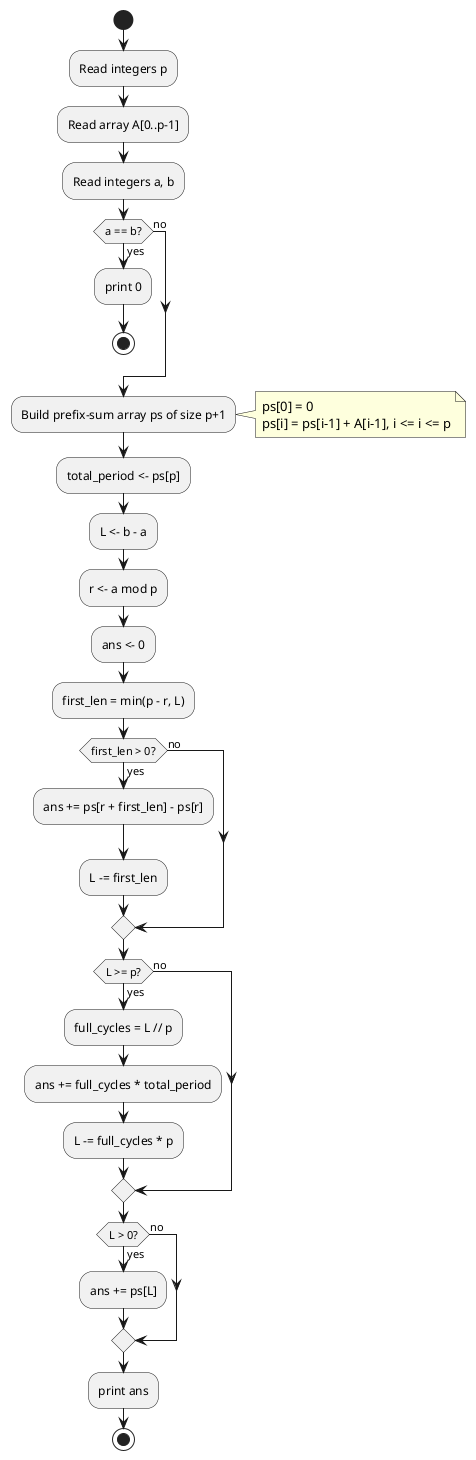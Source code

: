 @startuml TD

skinparam monochrom true
skinparam defaultFontName "SF Mono"

start

:Read integers p;
:Read array A[0..p-1];
:Read integers a, b;

if (a == b?) then (yes)
    :print 0;
    stop
else (no)
endif

:Build prefix-sum array ps of size p+1;
note right
    ps[0] = 0
    ps[i] = ps[i-1] + A[i-1], i <= i <= p
end note

:total_period <- ps[p];
:L <- b - a;
:r <- a mod p;
:ans <- 0;

:first_len = min(p - r, L);
if (first_len > 0?) then (yes)
    :ans += ps[r + first_len] - ps[r];
    :L -= first_len;
else (no)
endif

if (L >= p?) then (yes)
    :full_cycles = L // p;
    :ans += full_cycles * total_period;
    :L -= full_cycles * p;
else (no)
endif

if (L > 0?) then (yes)
    :ans += ps[L];
else (no)
endif

:print ans;
stop

@enduml
